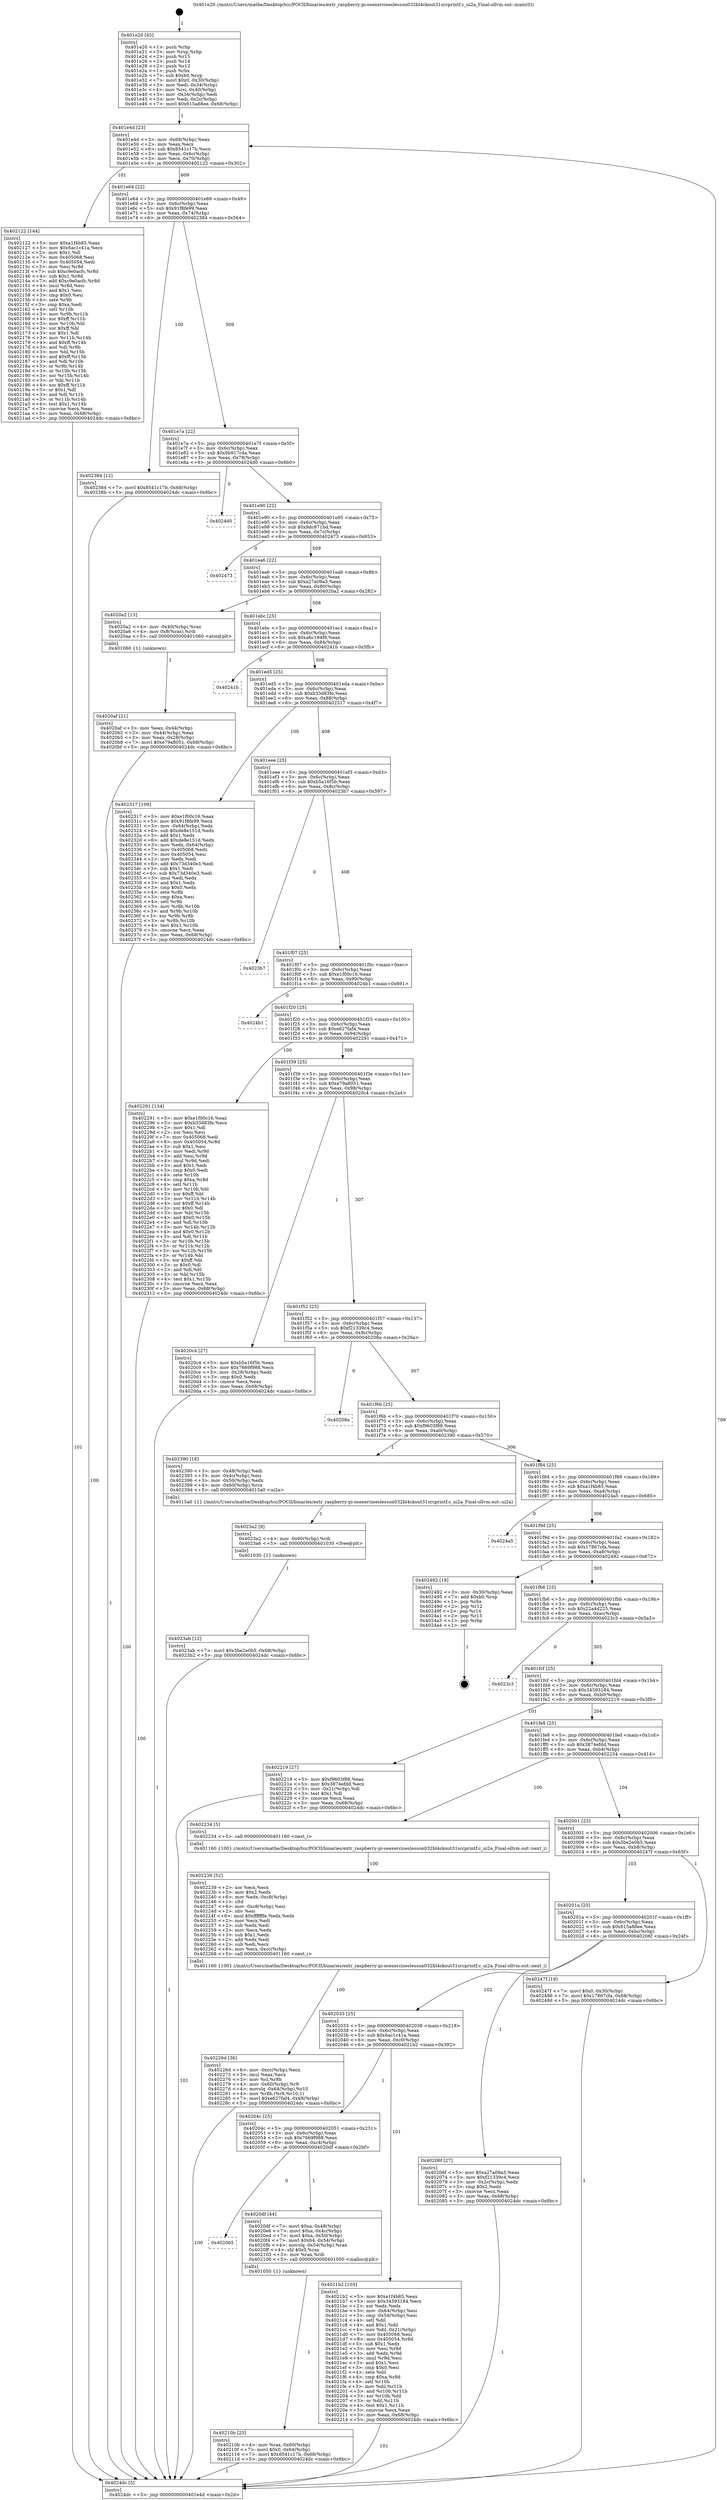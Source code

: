 digraph "0x401e20" {
  label = "0x401e20 (/mnt/c/Users/mathe/Desktop/tcc/POCII/binaries/extr_raspberry-pi-osexerciseslesson032bl4ckout31srcprintf.c_ui2a_Final-ollvm.out::main(0))"
  labelloc = "t"
  node[shape=record]

  Entry [label="",width=0.3,height=0.3,shape=circle,fillcolor=black,style=filled]
  "0x401e4d" [label="{
     0x401e4d [23]\l
     | [instrs]\l
     &nbsp;&nbsp;0x401e4d \<+3\>: mov -0x68(%rbp),%eax\l
     &nbsp;&nbsp;0x401e50 \<+2\>: mov %eax,%ecx\l
     &nbsp;&nbsp;0x401e52 \<+6\>: sub $0x8541c17b,%ecx\l
     &nbsp;&nbsp;0x401e58 \<+3\>: mov %eax,-0x6c(%rbp)\l
     &nbsp;&nbsp;0x401e5b \<+3\>: mov %ecx,-0x70(%rbp)\l
     &nbsp;&nbsp;0x401e5e \<+6\>: je 0000000000402122 \<main+0x302\>\l
  }"]
  "0x402122" [label="{
     0x402122 [144]\l
     | [instrs]\l
     &nbsp;&nbsp;0x402122 \<+5\>: mov $0xa1f4b85,%eax\l
     &nbsp;&nbsp;0x402127 \<+5\>: mov $0x6ac1c41a,%ecx\l
     &nbsp;&nbsp;0x40212c \<+2\>: mov $0x1,%dl\l
     &nbsp;&nbsp;0x40212e \<+7\>: mov 0x405068,%esi\l
     &nbsp;&nbsp;0x402135 \<+7\>: mov 0x405054,%edi\l
     &nbsp;&nbsp;0x40213c \<+3\>: mov %esi,%r8d\l
     &nbsp;&nbsp;0x40213f \<+7\>: sub $0xc9e0acfc,%r8d\l
     &nbsp;&nbsp;0x402146 \<+4\>: sub $0x1,%r8d\l
     &nbsp;&nbsp;0x40214a \<+7\>: add $0xc9e0acfc,%r8d\l
     &nbsp;&nbsp;0x402151 \<+4\>: imul %r8d,%esi\l
     &nbsp;&nbsp;0x402155 \<+3\>: and $0x1,%esi\l
     &nbsp;&nbsp;0x402158 \<+3\>: cmp $0x0,%esi\l
     &nbsp;&nbsp;0x40215b \<+4\>: sete %r9b\l
     &nbsp;&nbsp;0x40215f \<+3\>: cmp $0xa,%edi\l
     &nbsp;&nbsp;0x402162 \<+4\>: setl %r10b\l
     &nbsp;&nbsp;0x402166 \<+3\>: mov %r9b,%r11b\l
     &nbsp;&nbsp;0x402169 \<+4\>: xor $0xff,%r11b\l
     &nbsp;&nbsp;0x40216d \<+3\>: mov %r10b,%bl\l
     &nbsp;&nbsp;0x402170 \<+3\>: xor $0xff,%bl\l
     &nbsp;&nbsp;0x402173 \<+3\>: xor $0x1,%dl\l
     &nbsp;&nbsp;0x402176 \<+3\>: mov %r11b,%r14b\l
     &nbsp;&nbsp;0x402179 \<+4\>: and $0xff,%r14b\l
     &nbsp;&nbsp;0x40217d \<+3\>: and %dl,%r9b\l
     &nbsp;&nbsp;0x402180 \<+3\>: mov %bl,%r15b\l
     &nbsp;&nbsp;0x402183 \<+4\>: and $0xff,%r15b\l
     &nbsp;&nbsp;0x402187 \<+3\>: and %dl,%r10b\l
     &nbsp;&nbsp;0x40218a \<+3\>: or %r9b,%r14b\l
     &nbsp;&nbsp;0x40218d \<+3\>: or %r10b,%r15b\l
     &nbsp;&nbsp;0x402190 \<+3\>: xor %r15b,%r14b\l
     &nbsp;&nbsp;0x402193 \<+3\>: or %bl,%r11b\l
     &nbsp;&nbsp;0x402196 \<+4\>: xor $0xff,%r11b\l
     &nbsp;&nbsp;0x40219a \<+3\>: or $0x1,%dl\l
     &nbsp;&nbsp;0x40219d \<+3\>: and %dl,%r11b\l
     &nbsp;&nbsp;0x4021a0 \<+3\>: or %r11b,%r14b\l
     &nbsp;&nbsp;0x4021a3 \<+4\>: test $0x1,%r14b\l
     &nbsp;&nbsp;0x4021a7 \<+3\>: cmovne %ecx,%eax\l
     &nbsp;&nbsp;0x4021aa \<+3\>: mov %eax,-0x68(%rbp)\l
     &nbsp;&nbsp;0x4021ad \<+5\>: jmp 00000000004024dc \<main+0x6bc\>\l
  }"]
  "0x401e64" [label="{
     0x401e64 [22]\l
     | [instrs]\l
     &nbsp;&nbsp;0x401e64 \<+5\>: jmp 0000000000401e69 \<main+0x49\>\l
     &nbsp;&nbsp;0x401e69 \<+3\>: mov -0x6c(%rbp),%eax\l
     &nbsp;&nbsp;0x401e6c \<+5\>: sub $0x91f8fe99,%eax\l
     &nbsp;&nbsp;0x401e71 \<+3\>: mov %eax,-0x74(%rbp)\l
     &nbsp;&nbsp;0x401e74 \<+6\>: je 0000000000402384 \<main+0x564\>\l
  }"]
  Exit [label="",width=0.3,height=0.3,shape=circle,fillcolor=black,style=filled,peripheries=2]
  "0x402384" [label="{
     0x402384 [12]\l
     | [instrs]\l
     &nbsp;&nbsp;0x402384 \<+7\>: movl $0x8541c17b,-0x68(%rbp)\l
     &nbsp;&nbsp;0x40238b \<+5\>: jmp 00000000004024dc \<main+0x6bc\>\l
  }"]
  "0x401e7a" [label="{
     0x401e7a [22]\l
     | [instrs]\l
     &nbsp;&nbsp;0x401e7a \<+5\>: jmp 0000000000401e7f \<main+0x5f\>\l
     &nbsp;&nbsp;0x401e7f \<+3\>: mov -0x6c(%rbp),%eax\l
     &nbsp;&nbsp;0x401e82 \<+5\>: sub $0x9b917c4a,%eax\l
     &nbsp;&nbsp;0x401e87 \<+3\>: mov %eax,-0x78(%rbp)\l
     &nbsp;&nbsp;0x401e8a \<+6\>: je 00000000004024d0 \<main+0x6b0\>\l
  }"]
  "0x4023ab" [label="{
     0x4023ab [12]\l
     | [instrs]\l
     &nbsp;&nbsp;0x4023ab \<+7\>: movl $0x5be2e0b5,-0x68(%rbp)\l
     &nbsp;&nbsp;0x4023b2 \<+5\>: jmp 00000000004024dc \<main+0x6bc\>\l
  }"]
  "0x4024d0" [label="{
     0x4024d0\l
  }", style=dashed]
  "0x401e90" [label="{
     0x401e90 [22]\l
     | [instrs]\l
     &nbsp;&nbsp;0x401e90 \<+5\>: jmp 0000000000401e95 \<main+0x75\>\l
     &nbsp;&nbsp;0x401e95 \<+3\>: mov -0x6c(%rbp),%eax\l
     &nbsp;&nbsp;0x401e98 \<+5\>: sub $0x9dc871bd,%eax\l
     &nbsp;&nbsp;0x401e9d \<+3\>: mov %eax,-0x7c(%rbp)\l
     &nbsp;&nbsp;0x401ea0 \<+6\>: je 0000000000402473 \<main+0x653\>\l
  }"]
  "0x4023a2" [label="{
     0x4023a2 [9]\l
     | [instrs]\l
     &nbsp;&nbsp;0x4023a2 \<+4\>: mov -0x60(%rbp),%rdi\l
     &nbsp;&nbsp;0x4023a6 \<+5\>: call 0000000000401030 \<free@plt\>\l
     | [calls]\l
     &nbsp;&nbsp;0x401030 \{1\} (unknown)\l
  }"]
  "0x402473" [label="{
     0x402473\l
  }", style=dashed]
  "0x401ea6" [label="{
     0x401ea6 [22]\l
     | [instrs]\l
     &nbsp;&nbsp;0x401ea6 \<+5\>: jmp 0000000000401eab \<main+0x8b\>\l
     &nbsp;&nbsp;0x401eab \<+3\>: mov -0x6c(%rbp),%eax\l
     &nbsp;&nbsp;0x401eae \<+5\>: sub $0xa27a09a3,%eax\l
     &nbsp;&nbsp;0x401eb3 \<+3\>: mov %eax,-0x80(%rbp)\l
     &nbsp;&nbsp;0x401eb6 \<+6\>: je 00000000004020a2 \<main+0x282\>\l
  }"]
  "0x40226d" [label="{
     0x40226d [36]\l
     | [instrs]\l
     &nbsp;&nbsp;0x40226d \<+6\>: mov -0xcc(%rbp),%ecx\l
     &nbsp;&nbsp;0x402273 \<+3\>: imul %eax,%ecx\l
     &nbsp;&nbsp;0x402276 \<+3\>: mov %cl,%r8b\l
     &nbsp;&nbsp;0x402279 \<+4\>: mov -0x60(%rbp),%r9\l
     &nbsp;&nbsp;0x40227d \<+4\>: movslq -0x64(%rbp),%r10\l
     &nbsp;&nbsp;0x402281 \<+4\>: mov %r8b,(%r9,%r10,1)\l
     &nbsp;&nbsp;0x402285 \<+7\>: movl $0xe627faf4,-0x68(%rbp)\l
     &nbsp;&nbsp;0x40228c \<+5\>: jmp 00000000004024dc \<main+0x6bc\>\l
  }"]
  "0x4020a2" [label="{
     0x4020a2 [13]\l
     | [instrs]\l
     &nbsp;&nbsp;0x4020a2 \<+4\>: mov -0x40(%rbp),%rax\l
     &nbsp;&nbsp;0x4020a6 \<+4\>: mov 0x8(%rax),%rdi\l
     &nbsp;&nbsp;0x4020aa \<+5\>: call 0000000000401060 \<atoi@plt\>\l
     | [calls]\l
     &nbsp;&nbsp;0x401060 \{1\} (unknown)\l
  }"]
  "0x401ebc" [label="{
     0x401ebc [25]\l
     | [instrs]\l
     &nbsp;&nbsp;0x401ebc \<+5\>: jmp 0000000000401ec1 \<main+0xa1\>\l
     &nbsp;&nbsp;0x401ec1 \<+3\>: mov -0x6c(%rbp),%eax\l
     &nbsp;&nbsp;0x401ec4 \<+5\>: sub $0xa6c194f9,%eax\l
     &nbsp;&nbsp;0x401ec9 \<+6\>: mov %eax,-0x84(%rbp)\l
     &nbsp;&nbsp;0x401ecf \<+6\>: je 000000000040241b \<main+0x5fb\>\l
  }"]
  "0x402239" [label="{
     0x402239 [52]\l
     | [instrs]\l
     &nbsp;&nbsp;0x402239 \<+2\>: xor %ecx,%ecx\l
     &nbsp;&nbsp;0x40223b \<+5\>: mov $0x2,%edx\l
     &nbsp;&nbsp;0x402240 \<+6\>: mov %edx,-0xc8(%rbp)\l
     &nbsp;&nbsp;0x402246 \<+1\>: cltd\l
     &nbsp;&nbsp;0x402247 \<+6\>: mov -0xc8(%rbp),%esi\l
     &nbsp;&nbsp;0x40224d \<+2\>: idiv %esi\l
     &nbsp;&nbsp;0x40224f \<+6\>: imul $0xfffffffe,%edx,%edx\l
     &nbsp;&nbsp;0x402255 \<+2\>: mov %ecx,%edi\l
     &nbsp;&nbsp;0x402257 \<+2\>: sub %edx,%edi\l
     &nbsp;&nbsp;0x402259 \<+2\>: mov %ecx,%edx\l
     &nbsp;&nbsp;0x40225b \<+3\>: sub $0x1,%edx\l
     &nbsp;&nbsp;0x40225e \<+2\>: add %edx,%edi\l
     &nbsp;&nbsp;0x402260 \<+2\>: sub %edi,%ecx\l
     &nbsp;&nbsp;0x402262 \<+6\>: mov %ecx,-0xcc(%rbp)\l
     &nbsp;&nbsp;0x402268 \<+5\>: call 0000000000401160 \<next_i\>\l
     | [calls]\l
     &nbsp;&nbsp;0x401160 \{100\} (/mnt/c/Users/mathe/Desktop/tcc/POCII/binaries/extr_raspberry-pi-osexerciseslesson032bl4ckout31srcprintf.c_ui2a_Final-ollvm.out::next_i)\l
  }"]
  "0x40241b" [label="{
     0x40241b\l
  }", style=dashed]
  "0x401ed5" [label="{
     0x401ed5 [25]\l
     | [instrs]\l
     &nbsp;&nbsp;0x401ed5 \<+5\>: jmp 0000000000401eda \<main+0xba\>\l
     &nbsp;&nbsp;0x401eda \<+3\>: mov -0x6c(%rbp),%eax\l
     &nbsp;&nbsp;0x401edd \<+5\>: sub $0xb33d83fe,%eax\l
     &nbsp;&nbsp;0x401ee2 \<+6\>: mov %eax,-0x88(%rbp)\l
     &nbsp;&nbsp;0x401ee8 \<+6\>: je 0000000000402317 \<main+0x4f7\>\l
  }"]
  "0x40210b" [label="{
     0x40210b [23]\l
     | [instrs]\l
     &nbsp;&nbsp;0x40210b \<+4\>: mov %rax,-0x60(%rbp)\l
     &nbsp;&nbsp;0x40210f \<+7\>: movl $0x0,-0x64(%rbp)\l
     &nbsp;&nbsp;0x402116 \<+7\>: movl $0x8541c17b,-0x68(%rbp)\l
     &nbsp;&nbsp;0x40211d \<+5\>: jmp 00000000004024dc \<main+0x6bc\>\l
  }"]
  "0x402317" [label="{
     0x402317 [109]\l
     | [instrs]\l
     &nbsp;&nbsp;0x402317 \<+5\>: mov $0xe1f00c16,%eax\l
     &nbsp;&nbsp;0x40231c \<+5\>: mov $0x91f8fe99,%ecx\l
     &nbsp;&nbsp;0x402321 \<+3\>: mov -0x64(%rbp),%edx\l
     &nbsp;&nbsp;0x402324 \<+6\>: sub $0xde8e151d,%edx\l
     &nbsp;&nbsp;0x40232a \<+3\>: add $0x1,%edx\l
     &nbsp;&nbsp;0x40232d \<+6\>: add $0xde8e151d,%edx\l
     &nbsp;&nbsp;0x402333 \<+3\>: mov %edx,-0x64(%rbp)\l
     &nbsp;&nbsp;0x402336 \<+7\>: mov 0x405068,%edx\l
     &nbsp;&nbsp;0x40233d \<+7\>: mov 0x405054,%esi\l
     &nbsp;&nbsp;0x402344 \<+2\>: mov %edx,%edi\l
     &nbsp;&nbsp;0x402346 \<+6\>: add $0x73d340e3,%edi\l
     &nbsp;&nbsp;0x40234c \<+3\>: sub $0x1,%edi\l
     &nbsp;&nbsp;0x40234f \<+6\>: sub $0x73d340e3,%edi\l
     &nbsp;&nbsp;0x402355 \<+3\>: imul %edi,%edx\l
     &nbsp;&nbsp;0x402358 \<+3\>: and $0x1,%edx\l
     &nbsp;&nbsp;0x40235b \<+3\>: cmp $0x0,%edx\l
     &nbsp;&nbsp;0x40235e \<+4\>: sete %r8b\l
     &nbsp;&nbsp;0x402362 \<+3\>: cmp $0xa,%esi\l
     &nbsp;&nbsp;0x402365 \<+4\>: setl %r9b\l
     &nbsp;&nbsp;0x402369 \<+3\>: mov %r8b,%r10b\l
     &nbsp;&nbsp;0x40236c \<+3\>: and %r9b,%r10b\l
     &nbsp;&nbsp;0x40236f \<+3\>: xor %r9b,%r8b\l
     &nbsp;&nbsp;0x402372 \<+3\>: or %r8b,%r10b\l
     &nbsp;&nbsp;0x402375 \<+4\>: test $0x1,%r10b\l
     &nbsp;&nbsp;0x402379 \<+3\>: cmovne %ecx,%eax\l
     &nbsp;&nbsp;0x40237c \<+3\>: mov %eax,-0x68(%rbp)\l
     &nbsp;&nbsp;0x40237f \<+5\>: jmp 00000000004024dc \<main+0x6bc\>\l
  }"]
  "0x401eee" [label="{
     0x401eee [25]\l
     | [instrs]\l
     &nbsp;&nbsp;0x401eee \<+5\>: jmp 0000000000401ef3 \<main+0xd3\>\l
     &nbsp;&nbsp;0x401ef3 \<+3\>: mov -0x6c(%rbp),%eax\l
     &nbsp;&nbsp;0x401ef6 \<+5\>: sub $0xb5a16f5b,%eax\l
     &nbsp;&nbsp;0x401efb \<+6\>: mov %eax,-0x8c(%rbp)\l
     &nbsp;&nbsp;0x401f01 \<+6\>: je 00000000004023b7 \<main+0x597\>\l
  }"]
  "0x402065" [label="{
     0x402065\l
  }", style=dashed]
  "0x4023b7" [label="{
     0x4023b7\l
  }", style=dashed]
  "0x401f07" [label="{
     0x401f07 [25]\l
     | [instrs]\l
     &nbsp;&nbsp;0x401f07 \<+5\>: jmp 0000000000401f0c \<main+0xec\>\l
     &nbsp;&nbsp;0x401f0c \<+3\>: mov -0x6c(%rbp),%eax\l
     &nbsp;&nbsp;0x401f0f \<+5\>: sub $0xe1f00c16,%eax\l
     &nbsp;&nbsp;0x401f14 \<+6\>: mov %eax,-0x90(%rbp)\l
     &nbsp;&nbsp;0x401f1a \<+6\>: je 00000000004024b1 \<main+0x691\>\l
  }"]
  "0x4020df" [label="{
     0x4020df [44]\l
     | [instrs]\l
     &nbsp;&nbsp;0x4020df \<+7\>: movl $0xa,-0x48(%rbp)\l
     &nbsp;&nbsp;0x4020e6 \<+7\>: movl $0xa,-0x4c(%rbp)\l
     &nbsp;&nbsp;0x4020ed \<+7\>: movl $0xa,-0x50(%rbp)\l
     &nbsp;&nbsp;0x4020f4 \<+7\>: movl $0x64,-0x54(%rbp)\l
     &nbsp;&nbsp;0x4020fb \<+4\>: movslq -0x54(%rbp),%rax\l
     &nbsp;&nbsp;0x4020ff \<+4\>: shl $0x0,%rax\l
     &nbsp;&nbsp;0x402103 \<+3\>: mov %rax,%rdi\l
     &nbsp;&nbsp;0x402106 \<+5\>: call 0000000000401050 \<malloc@plt\>\l
     | [calls]\l
     &nbsp;&nbsp;0x401050 \{1\} (unknown)\l
  }"]
  "0x4024b1" [label="{
     0x4024b1\l
  }", style=dashed]
  "0x401f20" [label="{
     0x401f20 [25]\l
     | [instrs]\l
     &nbsp;&nbsp;0x401f20 \<+5\>: jmp 0000000000401f25 \<main+0x105\>\l
     &nbsp;&nbsp;0x401f25 \<+3\>: mov -0x6c(%rbp),%eax\l
     &nbsp;&nbsp;0x401f28 \<+5\>: sub $0xe627faf4,%eax\l
     &nbsp;&nbsp;0x401f2d \<+6\>: mov %eax,-0x94(%rbp)\l
     &nbsp;&nbsp;0x401f33 \<+6\>: je 0000000000402291 \<main+0x471\>\l
  }"]
  "0x40204c" [label="{
     0x40204c [25]\l
     | [instrs]\l
     &nbsp;&nbsp;0x40204c \<+5\>: jmp 0000000000402051 \<main+0x231\>\l
     &nbsp;&nbsp;0x402051 \<+3\>: mov -0x6c(%rbp),%eax\l
     &nbsp;&nbsp;0x402054 \<+5\>: sub $0x7669f988,%eax\l
     &nbsp;&nbsp;0x402059 \<+6\>: mov %eax,-0xc4(%rbp)\l
     &nbsp;&nbsp;0x40205f \<+6\>: je 00000000004020df \<main+0x2bf\>\l
  }"]
  "0x402291" [label="{
     0x402291 [134]\l
     | [instrs]\l
     &nbsp;&nbsp;0x402291 \<+5\>: mov $0xe1f00c16,%eax\l
     &nbsp;&nbsp;0x402296 \<+5\>: mov $0xb33d83fe,%ecx\l
     &nbsp;&nbsp;0x40229b \<+2\>: mov $0x1,%dl\l
     &nbsp;&nbsp;0x40229d \<+2\>: xor %esi,%esi\l
     &nbsp;&nbsp;0x40229f \<+7\>: mov 0x405068,%edi\l
     &nbsp;&nbsp;0x4022a6 \<+8\>: mov 0x405054,%r8d\l
     &nbsp;&nbsp;0x4022ae \<+3\>: sub $0x1,%esi\l
     &nbsp;&nbsp;0x4022b1 \<+3\>: mov %edi,%r9d\l
     &nbsp;&nbsp;0x4022b4 \<+3\>: add %esi,%r9d\l
     &nbsp;&nbsp;0x4022b7 \<+4\>: imul %r9d,%edi\l
     &nbsp;&nbsp;0x4022bb \<+3\>: and $0x1,%edi\l
     &nbsp;&nbsp;0x4022be \<+3\>: cmp $0x0,%edi\l
     &nbsp;&nbsp;0x4022c1 \<+4\>: sete %r10b\l
     &nbsp;&nbsp;0x4022c5 \<+4\>: cmp $0xa,%r8d\l
     &nbsp;&nbsp;0x4022c9 \<+4\>: setl %r11b\l
     &nbsp;&nbsp;0x4022cd \<+3\>: mov %r10b,%bl\l
     &nbsp;&nbsp;0x4022d0 \<+3\>: xor $0xff,%bl\l
     &nbsp;&nbsp;0x4022d3 \<+3\>: mov %r11b,%r14b\l
     &nbsp;&nbsp;0x4022d6 \<+4\>: xor $0xff,%r14b\l
     &nbsp;&nbsp;0x4022da \<+3\>: xor $0x0,%dl\l
     &nbsp;&nbsp;0x4022dd \<+3\>: mov %bl,%r15b\l
     &nbsp;&nbsp;0x4022e0 \<+4\>: and $0x0,%r15b\l
     &nbsp;&nbsp;0x4022e4 \<+3\>: and %dl,%r10b\l
     &nbsp;&nbsp;0x4022e7 \<+3\>: mov %r14b,%r12b\l
     &nbsp;&nbsp;0x4022ea \<+4\>: and $0x0,%r12b\l
     &nbsp;&nbsp;0x4022ee \<+3\>: and %dl,%r11b\l
     &nbsp;&nbsp;0x4022f1 \<+3\>: or %r10b,%r15b\l
     &nbsp;&nbsp;0x4022f4 \<+3\>: or %r11b,%r12b\l
     &nbsp;&nbsp;0x4022f7 \<+3\>: xor %r12b,%r15b\l
     &nbsp;&nbsp;0x4022fa \<+3\>: or %r14b,%bl\l
     &nbsp;&nbsp;0x4022fd \<+3\>: xor $0xff,%bl\l
     &nbsp;&nbsp;0x402300 \<+3\>: or $0x0,%dl\l
     &nbsp;&nbsp;0x402303 \<+2\>: and %dl,%bl\l
     &nbsp;&nbsp;0x402305 \<+3\>: or %bl,%r15b\l
     &nbsp;&nbsp;0x402308 \<+4\>: test $0x1,%r15b\l
     &nbsp;&nbsp;0x40230c \<+3\>: cmovne %ecx,%eax\l
     &nbsp;&nbsp;0x40230f \<+3\>: mov %eax,-0x68(%rbp)\l
     &nbsp;&nbsp;0x402312 \<+5\>: jmp 00000000004024dc \<main+0x6bc\>\l
  }"]
  "0x401f39" [label="{
     0x401f39 [25]\l
     | [instrs]\l
     &nbsp;&nbsp;0x401f39 \<+5\>: jmp 0000000000401f3e \<main+0x11e\>\l
     &nbsp;&nbsp;0x401f3e \<+3\>: mov -0x6c(%rbp),%eax\l
     &nbsp;&nbsp;0x401f41 \<+5\>: sub $0xe79a8051,%eax\l
     &nbsp;&nbsp;0x401f46 \<+6\>: mov %eax,-0x98(%rbp)\l
     &nbsp;&nbsp;0x401f4c \<+6\>: je 00000000004020c4 \<main+0x2a4\>\l
  }"]
  "0x4021b2" [label="{
     0x4021b2 [103]\l
     | [instrs]\l
     &nbsp;&nbsp;0x4021b2 \<+5\>: mov $0xa1f4b85,%eax\l
     &nbsp;&nbsp;0x4021b7 \<+5\>: mov $0x34593184,%ecx\l
     &nbsp;&nbsp;0x4021bc \<+2\>: xor %edx,%edx\l
     &nbsp;&nbsp;0x4021be \<+3\>: mov -0x64(%rbp),%esi\l
     &nbsp;&nbsp;0x4021c1 \<+3\>: cmp -0x54(%rbp),%esi\l
     &nbsp;&nbsp;0x4021c4 \<+4\>: setl %dil\l
     &nbsp;&nbsp;0x4021c8 \<+4\>: and $0x1,%dil\l
     &nbsp;&nbsp;0x4021cc \<+4\>: mov %dil,-0x21(%rbp)\l
     &nbsp;&nbsp;0x4021d0 \<+7\>: mov 0x405068,%esi\l
     &nbsp;&nbsp;0x4021d7 \<+8\>: mov 0x405054,%r8d\l
     &nbsp;&nbsp;0x4021df \<+3\>: sub $0x1,%edx\l
     &nbsp;&nbsp;0x4021e2 \<+3\>: mov %esi,%r9d\l
     &nbsp;&nbsp;0x4021e5 \<+3\>: add %edx,%r9d\l
     &nbsp;&nbsp;0x4021e8 \<+4\>: imul %r9d,%esi\l
     &nbsp;&nbsp;0x4021ec \<+3\>: and $0x1,%esi\l
     &nbsp;&nbsp;0x4021ef \<+3\>: cmp $0x0,%esi\l
     &nbsp;&nbsp;0x4021f2 \<+4\>: sete %dil\l
     &nbsp;&nbsp;0x4021f6 \<+4\>: cmp $0xa,%r8d\l
     &nbsp;&nbsp;0x4021fa \<+4\>: setl %r10b\l
     &nbsp;&nbsp;0x4021fe \<+3\>: mov %dil,%r11b\l
     &nbsp;&nbsp;0x402201 \<+3\>: and %r10b,%r11b\l
     &nbsp;&nbsp;0x402204 \<+3\>: xor %r10b,%dil\l
     &nbsp;&nbsp;0x402207 \<+3\>: or %dil,%r11b\l
     &nbsp;&nbsp;0x40220a \<+4\>: test $0x1,%r11b\l
     &nbsp;&nbsp;0x40220e \<+3\>: cmovne %ecx,%eax\l
     &nbsp;&nbsp;0x402211 \<+3\>: mov %eax,-0x68(%rbp)\l
     &nbsp;&nbsp;0x402214 \<+5\>: jmp 00000000004024dc \<main+0x6bc\>\l
  }"]
  "0x4020c4" [label="{
     0x4020c4 [27]\l
     | [instrs]\l
     &nbsp;&nbsp;0x4020c4 \<+5\>: mov $0xb5a16f5b,%eax\l
     &nbsp;&nbsp;0x4020c9 \<+5\>: mov $0x7669f988,%ecx\l
     &nbsp;&nbsp;0x4020ce \<+3\>: mov -0x28(%rbp),%edx\l
     &nbsp;&nbsp;0x4020d1 \<+3\>: cmp $0x0,%edx\l
     &nbsp;&nbsp;0x4020d4 \<+3\>: cmove %ecx,%eax\l
     &nbsp;&nbsp;0x4020d7 \<+3\>: mov %eax,-0x68(%rbp)\l
     &nbsp;&nbsp;0x4020da \<+5\>: jmp 00000000004024dc \<main+0x6bc\>\l
  }"]
  "0x401f52" [label="{
     0x401f52 [25]\l
     | [instrs]\l
     &nbsp;&nbsp;0x401f52 \<+5\>: jmp 0000000000401f57 \<main+0x137\>\l
     &nbsp;&nbsp;0x401f57 \<+3\>: mov -0x6c(%rbp),%eax\l
     &nbsp;&nbsp;0x401f5a \<+5\>: sub $0xf21339c4,%eax\l
     &nbsp;&nbsp;0x401f5f \<+6\>: mov %eax,-0x9c(%rbp)\l
     &nbsp;&nbsp;0x401f65 \<+6\>: je 000000000040208a \<main+0x26a\>\l
  }"]
  "0x4020af" [label="{
     0x4020af [21]\l
     | [instrs]\l
     &nbsp;&nbsp;0x4020af \<+3\>: mov %eax,-0x44(%rbp)\l
     &nbsp;&nbsp;0x4020b2 \<+3\>: mov -0x44(%rbp),%eax\l
     &nbsp;&nbsp;0x4020b5 \<+3\>: mov %eax,-0x28(%rbp)\l
     &nbsp;&nbsp;0x4020b8 \<+7\>: movl $0xe79a8051,-0x68(%rbp)\l
     &nbsp;&nbsp;0x4020bf \<+5\>: jmp 00000000004024dc \<main+0x6bc\>\l
  }"]
  "0x40208a" [label="{
     0x40208a\l
  }", style=dashed]
  "0x401f6b" [label="{
     0x401f6b [25]\l
     | [instrs]\l
     &nbsp;&nbsp;0x401f6b \<+5\>: jmp 0000000000401f70 \<main+0x150\>\l
     &nbsp;&nbsp;0x401f70 \<+3\>: mov -0x6c(%rbp),%eax\l
     &nbsp;&nbsp;0x401f73 \<+5\>: sub $0xf9603f88,%eax\l
     &nbsp;&nbsp;0x401f78 \<+6\>: mov %eax,-0xa0(%rbp)\l
     &nbsp;&nbsp;0x401f7e \<+6\>: je 0000000000402390 \<main+0x570\>\l
  }"]
  "0x401e20" [label="{
     0x401e20 [45]\l
     | [instrs]\l
     &nbsp;&nbsp;0x401e20 \<+1\>: push %rbp\l
     &nbsp;&nbsp;0x401e21 \<+3\>: mov %rsp,%rbp\l
     &nbsp;&nbsp;0x401e24 \<+2\>: push %r15\l
     &nbsp;&nbsp;0x401e26 \<+2\>: push %r14\l
     &nbsp;&nbsp;0x401e28 \<+2\>: push %r12\l
     &nbsp;&nbsp;0x401e2a \<+1\>: push %rbx\l
     &nbsp;&nbsp;0x401e2b \<+7\>: sub $0xb0,%rsp\l
     &nbsp;&nbsp;0x401e32 \<+7\>: movl $0x0,-0x30(%rbp)\l
     &nbsp;&nbsp;0x401e39 \<+3\>: mov %edi,-0x34(%rbp)\l
     &nbsp;&nbsp;0x401e3c \<+4\>: mov %rsi,-0x40(%rbp)\l
     &nbsp;&nbsp;0x401e40 \<+3\>: mov -0x34(%rbp),%edi\l
     &nbsp;&nbsp;0x401e43 \<+3\>: mov %edi,-0x2c(%rbp)\l
     &nbsp;&nbsp;0x401e46 \<+7\>: movl $0x615a88ee,-0x68(%rbp)\l
  }"]
  "0x402390" [label="{
     0x402390 [18]\l
     | [instrs]\l
     &nbsp;&nbsp;0x402390 \<+3\>: mov -0x48(%rbp),%edi\l
     &nbsp;&nbsp;0x402393 \<+3\>: mov -0x4c(%rbp),%esi\l
     &nbsp;&nbsp;0x402396 \<+3\>: mov -0x50(%rbp),%edx\l
     &nbsp;&nbsp;0x402399 \<+4\>: mov -0x60(%rbp),%rcx\l
     &nbsp;&nbsp;0x40239d \<+5\>: call 00000000004015a0 \<ui2a\>\l
     | [calls]\l
     &nbsp;&nbsp;0x4015a0 \{1\} (/mnt/c/Users/mathe/Desktop/tcc/POCII/binaries/extr_raspberry-pi-osexerciseslesson032bl4ckout31srcprintf.c_ui2a_Final-ollvm.out::ui2a)\l
  }"]
  "0x401f84" [label="{
     0x401f84 [25]\l
     | [instrs]\l
     &nbsp;&nbsp;0x401f84 \<+5\>: jmp 0000000000401f89 \<main+0x169\>\l
     &nbsp;&nbsp;0x401f89 \<+3\>: mov -0x6c(%rbp),%eax\l
     &nbsp;&nbsp;0x401f8c \<+5\>: sub $0xa1f4b85,%eax\l
     &nbsp;&nbsp;0x401f91 \<+6\>: mov %eax,-0xa4(%rbp)\l
     &nbsp;&nbsp;0x401f97 \<+6\>: je 00000000004024a5 \<main+0x685\>\l
  }"]
  "0x4024dc" [label="{
     0x4024dc [5]\l
     | [instrs]\l
     &nbsp;&nbsp;0x4024dc \<+5\>: jmp 0000000000401e4d \<main+0x2d\>\l
  }"]
  "0x4024a5" [label="{
     0x4024a5\l
  }", style=dashed]
  "0x401f9d" [label="{
     0x401f9d [25]\l
     | [instrs]\l
     &nbsp;&nbsp;0x401f9d \<+5\>: jmp 0000000000401fa2 \<main+0x182\>\l
     &nbsp;&nbsp;0x401fa2 \<+3\>: mov -0x6c(%rbp),%eax\l
     &nbsp;&nbsp;0x401fa5 \<+5\>: sub $0x17867cfa,%eax\l
     &nbsp;&nbsp;0x401faa \<+6\>: mov %eax,-0xa8(%rbp)\l
     &nbsp;&nbsp;0x401fb0 \<+6\>: je 0000000000402492 \<main+0x672\>\l
  }"]
  "0x402033" [label="{
     0x402033 [25]\l
     | [instrs]\l
     &nbsp;&nbsp;0x402033 \<+5\>: jmp 0000000000402038 \<main+0x218\>\l
     &nbsp;&nbsp;0x402038 \<+3\>: mov -0x6c(%rbp),%eax\l
     &nbsp;&nbsp;0x40203b \<+5\>: sub $0x6ac1c41a,%eax\l
     &nbsp;&nbsp;0x402040 \<+6\>: mov %eax,-0xc0(%rbp)\l
     &nbsp;&nbsp;0x402046 \<+6\>: je 00000000004021b2 \<main+0x392\>\l
  }"]
  "0x402492" [label="{
     0x402492 [19]\l
     | [instrs]\l
     &nbsp;&nbsp;0x402492 \<+3\>: mov -0x30(%rbp),%eax\l
     &nbsp;&nbsp;0x402495 \<+7\>: add $0xb0,%rsp\l
     &nbsp;&nbsp;0x40249c \<+1\>: pop %rbx\l
     &nbsp;&nbsp;0x40249d \<+2\>: pop %r12\l
     &nbsp;&nbsp;0x40249f \<+2\>: pop %r14\l
     &nbsp;&nbsp;0x4024a1 \<+2\>: pop %r15\l
     &nbsp;&nbsp;0x4024a3 \<+1\>: pop %rbp\l
     &nbsp;&nbsp;0x4024a4 \<+1\>: ret\l
  }"]
  "0x401fb6" [label="{
     0x401fb6 [25]\l
     | [instrs]\l
     &nbsp;&nbsp;0x401fb6 \<+5\>: jmp 0000000000401fbb \<main+0x19b\>\l
     &nbsp;&nbsp;0x401fbb \<+3\>: mov -0x6c(%rbp),%eax\l
     &nbsp;&nbsp;0x401fbe \<+5\>: sub $0x22a4d225,%eax\l
     &nbsp;&nbsp;0x401fc3 \<+6\>: mov %eax,-0xac(%rbp)\l
     &nbsp;&nbsp;0x401fc9 \<+6\>: je 00000000004023c3 \<main+0x5a3\>\l
  }"]
  "0x40206f" [label="{
     0x40206f [27]\l
     | [instrs]\l
     &nbsp;&nbsp;0x40206f \<+5\>: mov $0xa27a09a3,%eax\l
     &nbsp;&nbsp;0x402074 \<+5\>: mov $0xf21339c4,%ecx\l
     &nbsp;&nbsp;0x402079 \<+3\>: mov -0x2c(%rbp),%edx\l
     &nbsp;&nbsp;0x40207c \<+3\>: cmp $0x2,%edx\l
     &nbsp;&nbsp;0x40207f \<+3\>: cmovne %ecx,%eax\l
     &nbsp;&nbsp;0x402082 \<+3\>: mov %eax,-0x68(%rbp)\l
     &nbsp;&nbsp;0x402085 \<+5\>: jmp 00000000004024dc \<main+0x6bc\>\l
  }"]
  "0x4023c3" [label="{
     0x4023c3\l
  }", style=dashed]
  "0x401fcf" [label="{
     0x401fcf [25]\l
     | [instrs]\l
     &nbsp;&nbsp;0x401fcf \<+5\>: jmp 0000000000401fd4 \<main+0x1b4\>\l
     &nbsp;&nbsp;0x401fd4 \<+3\>: mov -0x6c(%rbp),%eax\l
     &nbsp;&nbsp;0x401fd7 \<+5\>: sub $0x34593184,%eax\l
     &nbsp;&nbsp;0x401fdc \<+6\>: mov %eax,-0xb0(%rbp)\l
     &nbsp;&nbsp;0x401fe2 \<+6\>: je 0000000000402219 \<main+0x3f9\>\l
  }"]
  "0x40201a" [label="{
     0x40201a [25]\l
     | [instrs]\l
     &nbsp;&nbsp;0x40201a \<+5\>: jmp 000000000040201f \<main+0x1ff\>\l
     &nbsp;&nbsp;0x40201f \<+3\>: mov -0x6c(%rbp),%eax\l
     &nbsp;&nbsp;0x402022 \<+5\>: sub $0x615a88ee,%eax\l
     &nbsp;&nbsp;0x402027 \<+6\>: mov %eax,-0xbc(%rbp)\l
     &nbsp;&nbsp;0x40202d \<+6\>: je 000000000040206f \<main+0x24f\>\l
  }"]
  "0x402219" [label="{
     0x402219 [27]\l
     | [instrs]\l
     &nbsp;&nbsp;0x402219 \<+5\>: mov $0xf9603f88,%eax\l
     &nbsp;&nbsp;0x40221e \<+5\>: mov $0x3874efdd,%ecx\l
     &nbsp;&nbsp;0x402223 \<+3\>: mov -0x21(%rbp),%dl\l
     &nbsp;&nbsp;0x402226 \<+3\>: test $0x1,%dl\l
     &nbsp;&nbsp;0x402229 \<+3\>: cmovne %ecx,%eax\l
     &nbsp;&nbsp;0x40222c \<+3\>: mov %eax,-0x68(%rbp)\l
     &nbsp;&nbsp;0x40222f \<+5\>: jmp 00000000004024dc \<main+0x6bc\>\l
  }"]
  "0x401fe8" [label="{
     0x401fe8 [25]\l
     | [instrs]\l
     &nbsp;&nbsp;0x401fe8 \<+5\>: jmp 0000000000401fed \<main+0x1cd\>\l
     &nbsp;&nbsp;0x401fed \<+3\>: mov -0x6c(%rbp),%eax\l
     &nbsp;&nbsp;0x401ff0 \<+5\>: sub $0x3874efdd,%eax\l
     &nbsp;&nbsp;0x401ff5 \<+6\>: mov %eax,-0xb4(%rbp)\l
     &nbsp;&nbsp;0x401ffb \<+6\>: je 0000000000402234 \<main+0x414\>\l
  }"]
  "0x40247f" [label="{
     0x40247f [19]\l
     | [instrs]\l
     &nbsp;&nbsp;0x40247f \<+7\>: movl $0x0,-0x30(%rbp)\l
     &nbsp;&nbsp;0x402486 \<+7\>: movl $0x17867cfa,-0x68(%rbp)\l
     &nbsp;&nbsp;0x40248d \<+5\>: jmp 00000000004024dc \<main+0x6bc\>\l
  }"]
  "0x402234" [label="{
     0x402234 [5]\l
     | [instrs]\l
     &nbsp;&nbsp;0x402234 \<+5\>: call 0000000000401160 \<next_i\>\l
     | [calls]\l
     &nbsp;&nbsp;0x401160 \{100\} (/mnt/c/Users/mathe/Desktop/tcc/POCII/binaries/extr_raspberry-pi-osexerciseslesson032bl4ckout31srcprintf.c_ui2a_Final-ollvm.out::next_i)\l
  }"]
  "0x402001" [label="{
     0x402001 [25]\l
     | [instrs]\l
     &nbsp;&nbsp;0x402001 \<+5\>: jmp 0000000000402006 \<main+0x1e6\>\l
     &nbsp;&nbsp;0x402006 \<+3\>: mov -0x6c(%rbp),%eax\l
     &nbsp;&nbsp;0x402009 \<+5\>: sub $0x5be2e0b5,%eax\l
     &nbsp;&nbsp;0x40200e \<+6\>: mov %eax,-0xb8(%rbp)\l
     &nbsp;&nbsp;0x402014 \<+6\>: je 000000000040247f \<main+0x65f\>\l
  }"]
  Entry -> "0x401e20" [label=" 1"]
  "0x401e4d" -> "0x402122" [label=" 101"]
  "0x401e4d" -> "0x401e64" [label=" 609"]
  "0x402492" -> Exit [label=" 1"]
  "0x401e64" -> "0x402384" [label=" 100"]
  "0x401e64" -> "0x401e7a" [label=" 509"]
  "0x40247f" -> "0x4024dc" [label=" 1"]
  "0x401e7a" -> "0x4024d0" [label=" 0"]
  "0x401e7a" -> "0x401e90" [label=" 509"]
  "0x4023ab" -> "0x4024dc" [label=" 1"]
  "0x401e90" -> "0x402473" [label=" 0"]
  "0x401e90" -> "0x401ea6" [label=" 509"]
  "0x4023a2" -> "0x4023ab" [label=" 1"]
  "0x401ea6" -> "0x4020a2" [label=" 1"]
  "0x401ea6" -> "0x401ebc" [label=" 508"]
  "0x402390" -> "0x4023a2" [label=" 1"]
  "0x401ebc" -> "0x40241b" [label=" 0"]
  "0x401ebc" -> "0x401ed5" [label=" 508"]
  "0x402384" -> "0x4024dc" [label=" 100"]
  "0x401ed5" -> "0x402317" [label=" 100"]
  "0x401ed5" -> "0x401eee" [label=" 408"]
  "0x402317" -> "0x4024dc" [label=" 100"]
  "0x401eee" -> "0x4023b7" [label=" 0"]
  "0x401eee" -> "0x401f07" [label=" 408"]
  "0x402291" -> "0x4024dc" [label=" 100"]
  "0x401f07" -> "0x4024b1" [label=" 0"]
  "0x401f07" -> "0x401f20" [label=" 408"]
  "0x40226d" -> "0x4024dc" [label=" 100"]
  "0x401f20" -> "0x402291" [label=" 100"]
  "0x401f20" -> "0x401f39" [label=" 308"]
  "0x402234" -> "0x402239" [label=" 100"]
  "0x401f39" -> "0x4020c4" [label=" 1"]
  "0x401f39" -> "0x401f52" [label=" 307"]
  "0x402219" -> "0x4024dc" [label=" 101"]
  "0x401f52" -> "0x40208a" [label=" 0"]
  "0x401f52" -> "0x401f6b" [label=" 307"]
  "0x402122" -> "0x4024dc" [label=" 101"]
  "0x401f6b" -> "0x402390" [label=" 1"]
  "0x401f6b" -> "0x401f84" [label=" 306"]
  "0x40210b" -> "0x4024dc" [label=" 1"]
  "0x401f84" -> "0x4024a5" [label=" 0"]
  "0x401f84" -> "0x401f9d" [label=" 306"]
  "0x4020df" -> "0x40210b" [label=" 1"]
  "0x401f9d" -> "0x402492" [label=" 1"]
  "0x401f9d" -> "0x401fb6" [label=" 305"]
  "0x40204c" -> "0x402065" [label=" 0"]
  "0x401fb6" -> "0x4023c3" [label=" 0"]
  "0x401fb6" -> "0x401fcf" [label=" 305"]
  "0x40204c" -> "0x4020df" [label=" 1"]
  "0x401fcf" -> "0x402219" [label=" 101"]
  "0x401fcf" -> "0x401fe8" [label=" 204"]
  "0x402033" -> "0x40204c" [label=" 1"]
  "0x401fe8" -> "0x402234" [label=" 100"]
  "0x401fe8" -> "0x402001" [label=" 104"]
  "0x402033" -> "0x4021b2" [label=" 101"]
  "0x402001" -> "0x40247f" [label=" 1"]
  "0x402001" -> "0x40201a" [label=" 103"]
  "0x402239" -> "0x40226d" [label=" 100"]
  "0x40201a" -> "0x40206f" [label=" 1"]
  "0x40201a" -> "0x402033" [label=" 102"]
  "0x40206f" -> "0x4024dc" [label=" 1"]
  "0x401e20" -> "0x401e4d" [label=" 1"]
  "0x4024dc" -> "0x401e4d" [label=" 709"]
  "0x4020a2" -> "0x4020af" [label=" 1"]
  "0x4020af" -> "0x4024dc" [label=" 1"]
  "0x4020c4" -> "0x4024dc" [label=" 1"]
  "0x4021b2" -> "0x4024dc" [label=" 101"]
}
